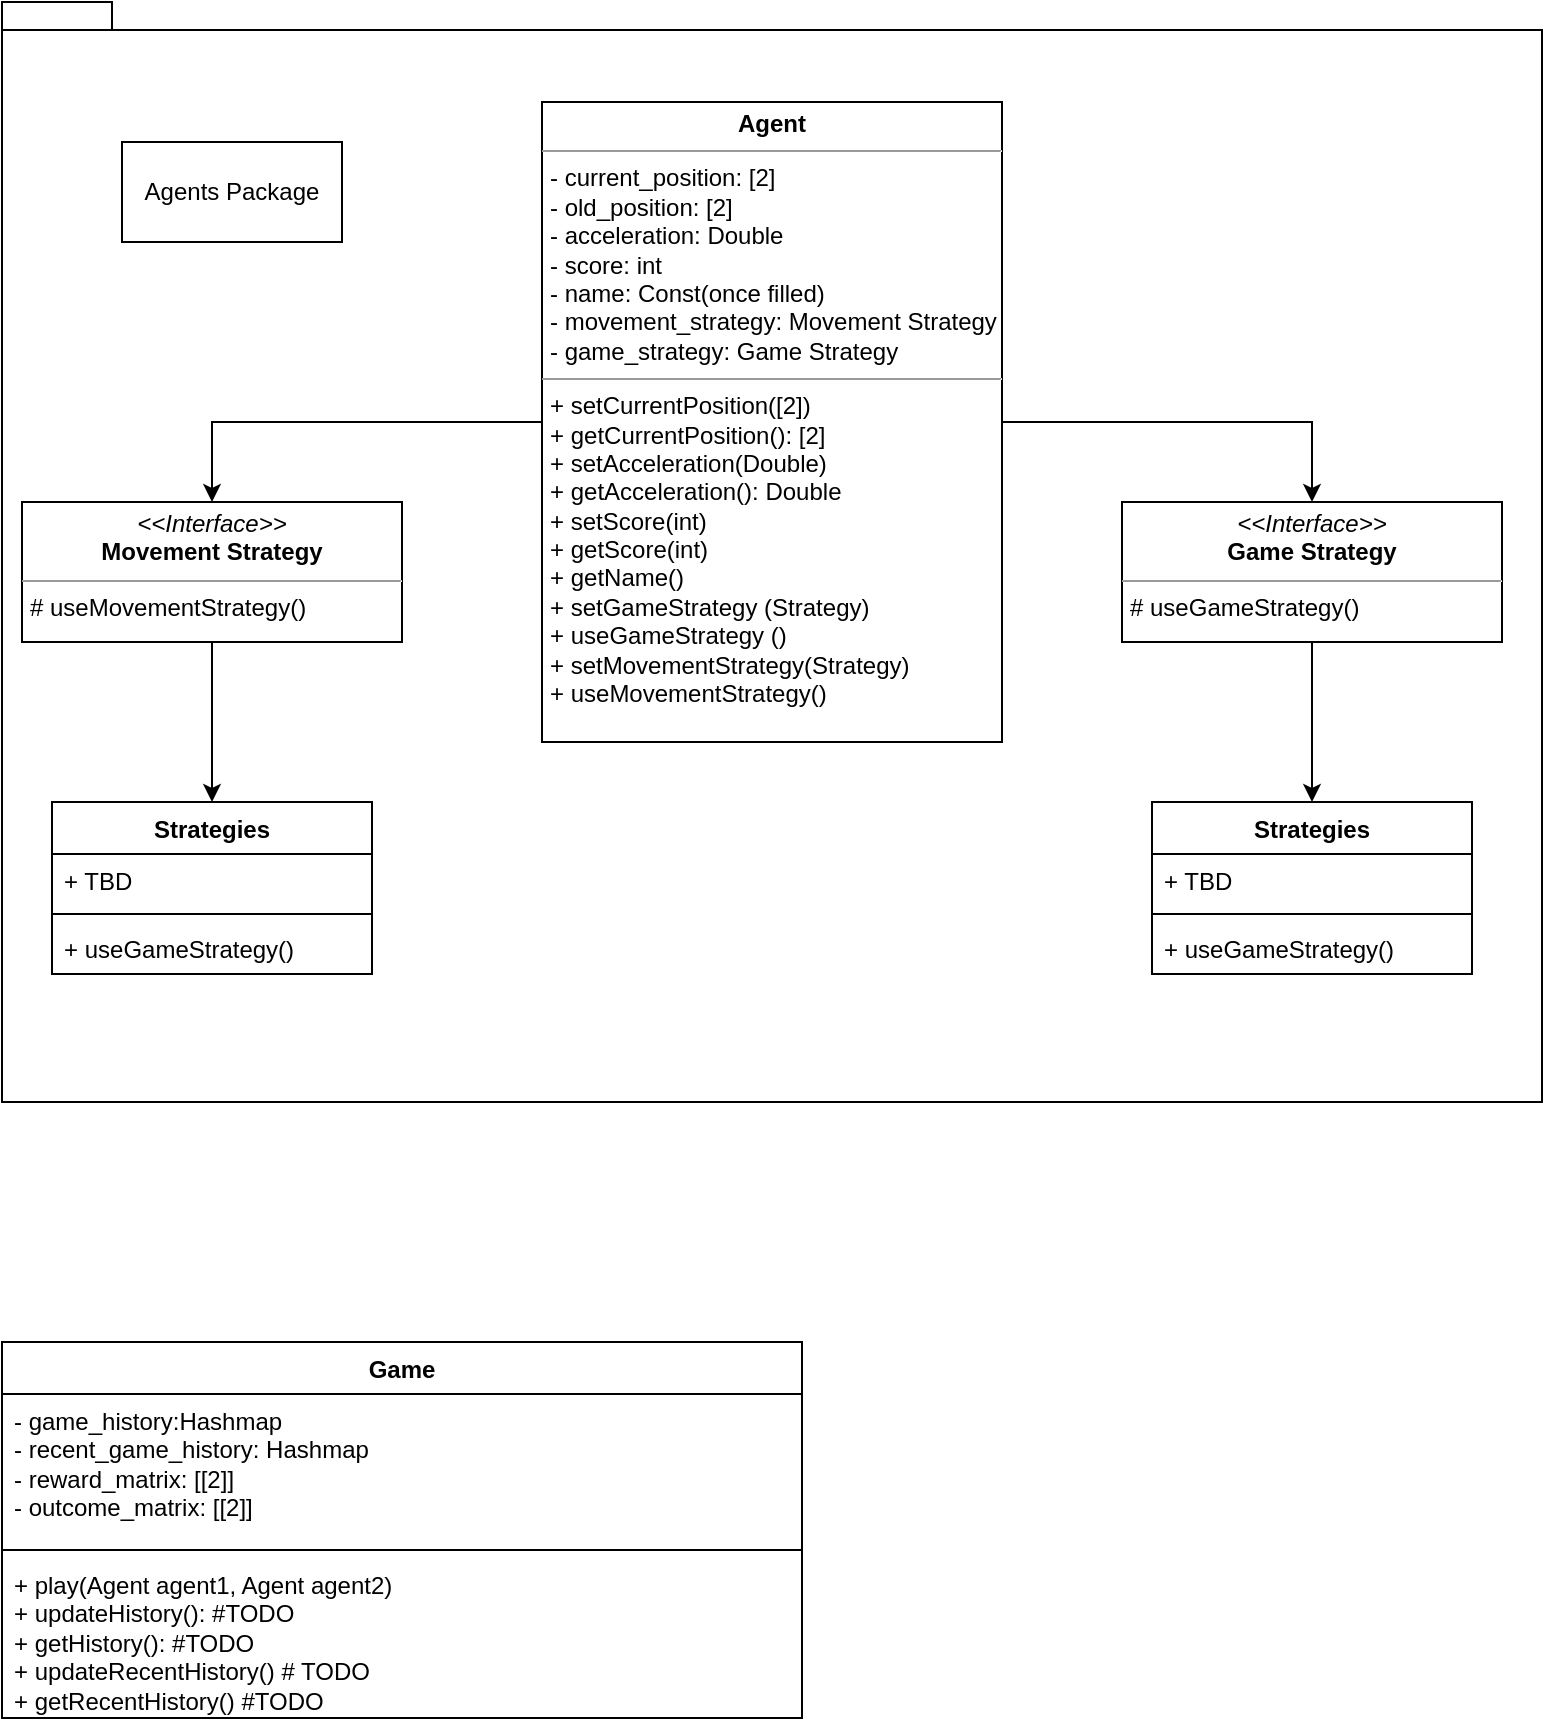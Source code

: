 <mxfile version="21.7.5" type="github">
  <diagram name="Page-1" id="c4acf3e9-155e-7222-9cf6-157b1a14988f">
    <mxGraphModel dx="913" dy="2661" grid="1" gridSize="10" guides="1" tooltips="1" connect="1" arrows="1" fold="1" page="1" pageScale="1" pageWidth="850" pageHeight="1100" background="none" math="0" shadow="0">
      <root>
        <mxCell id="0" />
        <mxCell id="1" parent="0" />
        <mxCell id="72HuINpgx5d1N0AVzlZm-28" value="" style="group" parent="1" vertex="1" connectable="0">
          <mxGeometry x="80" y="-1110" width="770" height="550" as="geometry" />
        </mxCell>
        <mxCell id="72HuINpgx5d1N0AVzlZm-26" value="" style="group" parent="72HuINpgx5d1N0AVzlZm-28" vertex="1" connectable="0">
          <mxGeometry width="770" height="550" as="geometry" />
        </mxCell>
        <mxCell id="72HuINpgx5d1N0AVzlZm-25" value="" style="shape=folder;fontStyle=1;spacingTop=10;tabWidth=40;tabHeight=14;tabPosition=left;html=1;whiteSpace=wrap;" parent="72HuINpgx5d1N0AVzlZm-26" vertex="1">
          <mxGeometry width="770" height="550" as="geometry" />
        </mxCell>
        <mxCell id="72HuINpgx5d1N0AVzlZm-1" value="&lt;p style=&quot;margin:0px;margin-top:4px;text-align:center;&quot;&gt;&lt;b&gt;Agent&lt;/b&gt;&lt;br&gt;&lt;/p&gt;&lt;hr size=&quot;1&quot;&gt;&lt;p style=&quot;margin:0px;margin-left:4px;&quot;&gt;- current_position: [2]&lt;br&gt;- old_position: [2]&lt;/p&gt;&lt;p style=&quot;margin:0px;margin-left:4px;&quot;&gt;- acceleration: Double&lt;/p&gt;&lt;p style=&quot;margin:0px;margin-left:4px;&quot;&gt;- score: int&lt;/p&gt;&lt;p style=&quot;margin:0px;margin-left:4px;&quot;&gt;- name: Const(once filled)&lt;/p&gt;&lt;p style=&quot;margin:0px;margin-left:4px;&quot;&gt;- movement_strategy: Movement Strategy&lt;/p&gt;&lt;p style=&quot;margin:0px;margin-left:4px;&quot;&gt;- game_strategy: Game Strategy&lt;br&gt;&lt;/p&gt;&lt;hr size=&quot;1&quot;&gt;&lt;p style=&quot;margin:0px;margin-left:4px;&quot;&gt;+ setCurrentPosition([2])&lt;br&gt;+ getCurrentPosition(): [2]&lt;/p&gt;&lt;p style=&quot;margin:0px;margin-left:4px;&quot;&gt;+ setAcceleration(Double)&lt;br&gt;+ getAcceleration(): Double&lt;/p&gt;&lt;p style=&quot;margin:0px;margin-left:4px;&quot;&gt;+ setScore(int)&lt;/p&gt;&lt;p style=&quot;margin:0px;margin-left:4px;&quot;&gt;+ getScore(int)&lt;/p&gt;&lt;p style=&quot;margin:0px;margin-left:4px;&quot;&gt;+ getName()&lt;br&gt;&lt;/p&gt;&lt;p style=&quot;margin:0px;margin-left:4px;&quot;&gt;+ setGameStrategy (Strategy)&lt;br&gt;&lt;/p&gt;&lt;p style=&quot;margin:0px;margin-left:4px;&quot;&gt;+ useGameStrategy ()&lt;/p&gt;&lt;p style=&quot;margin:0px;margin-left:4px;&quot;&gt;+ setMovementStrategy(Strategy)&lt;br&gt;&lt;/p&gt;&lt;p style=&quot;margin:0px;margin-left:4px;&quot;&gt;+ useMovementStrategy()&lt;/p&gt;" style="verticalAlign=top;align=left;overflow=fill;fontSize=12;fontFamily=Helvetica;html=1;whiteSpace=wrap;" parent="72HuINpgx5d1N0AVzlZm-26" vertex="1">
          <mxGeometry x="270" y="50" width="230" height="320" as="geometry" />
        </mxCell>
        <mxCell id="72HuINpgx5d1N0AVzlZm-10" value="&lt;p style=&quot;margin:0px;margin-top:4px;text-align:center;&quot;&gt;&lt;i&gt;&amp;lt;&amp;lt;Interface&amp;gt;&amp;gt;&lt;/i&gt;&lt;br&gt;&lt;b&gt;Game Strategy&lt;/b&gt;&lt;br&gt;&lt;/p&gt;&lt;hr size=&quot;1&quot;&gt;&lt;p style=&quot;margin:0px;margin-left:4px;&quot;&gt;# useGameStrategy()&lt;br&gt;&lt;/p&gt;" style="verticalAlign=top;align=left;overflow=fill;fontSize=12;fontFamily=Helvetica;html=1;whiteSpace=wrap;" parent="72HuINpgx5d1N0AVzlZm-26" vertex="1">
          <mxGeometry x="560" y="250" width="190" height="70" as="geometry" />
        </mxCell>
        <mxCell id="72HuINpgx5d1N0AVzlZm-9" style="edgeStyle=orthogonalEdgeStyle;rounded=0;orthogonalLoop=1;jettySize=auto;html=1;exitX=1;exitY=0.5;exitDx=0;exitDy=0;entryX=0.5;entryY=0;entryDx=0;entryDy=0;" parent="72HuINpgx5d1N0AVzlZm-26" source="72HuINpgx5d1N0AVzlZm-1" target="72HuINpgx5d1N0AVzlZm-10" edge="1">
          <mxGeometry relative="1" as="geometry">
            <mxPoint x="600" y="165" as="targetPoint" />
          </mxGeometry>
        </mxCell>
        <mxCell id="72HuINpgx5d1N0AVzlZm-11" value="&lt;p style=&quot;margin:0px;margin-top:4px;text-align:center;&quot;&gt;&lt;i&gt;&amp;lt;&amp;lt;Interface&amp;gt;&amp;gt;&lt;/i&gt;&lt;br&gt;&lt;b&gt;Movement Strategy&lt;/b&gt;&lt;br&gt;&lt;/p&gt;&lt;hr size=&quot;1&quot;&gt;&lt;p style=&quot;margin:0px;margin-left:4px;&quot;&gt;# useMovementStrategy()&lt;br&gt;&lt;/p&gt;" style="verticalAlign=top;align=left;overflow=fill;fontSize=12;fontFamily=Helvetica;html=1;whiteSpace=wrap;" parent="72HuINpgx5d1N0AVzlZm-26" vertex="1">
          <mxGeometry x="10" y="250" width="190" height="70" as="geometry" />
        </mxCell>
        <mxCell id="72HuINpgx5d1N0AVzlZm-8" style="edgeStyle=orthogonalEdgeStyle;rounded=0;orthogonalLoop=1;jettySize=auto;html=1;exitX=0;exitY=0.5;exitDx=0;exitDy=0;entryX=0.5;entryY=0;entryDx=0;entryDy=0;" parent="72HuINpgx5d1N0AVzlZm-26" source="72HuINpgx5d1N0AVzlZm-1" target="72HuINpgx5d1N0AVzlZm-11" edge="1">
          <mxGeometry relative="1" as="geometry">
            <mxPoint x="160" y="165" as="targetPoint" />
          </mxGeometry>
        </mxCell>
        <mxCell id="72HuINpgx5d1N0AVzlZm-15" value="Strategies" style="swimlane;fontStyle=1;align=center;verticalAlign=top;childLayout=stackLayout;horizontal=1;startSize=26;horizontalStack=0;resizeParent=1;resizeParentMax=0;resizeLast=0;collapsible=1;marginBottom=0;whiteSpace=wrap;html=1;" parent="72HuINpgx5d1N0AVzlZm-26" vertex="1">
          <mxGeometry x="575" y="400" width="160" height="86" as="geometry" />
        </mxCell>
        <mxCell id="72HuINpgx5d1N0AVzlZm-16" value="+ TBD" style="text;strokeColor=none;fillColor=none;align=left;verticalAlign=top;spacingLeft=4;spacingRight=4;overflow=hidden;rotatable=0;points=[[0,0.5],[1,0.5]];portConstraint=eastwest;whiteSpace=wrap;html=1;" parent="72HuINpgx5d1N0AVzlZm-15" vertex="1">
          <mxGeometry y="26" width="160" height="26" as="geometry" />
        </mxCell>
        <mxCell id="72HuINpgx5d1N0AVzlZm-17" value="" style="line;strokeWidth=1;fillColor=none;align=left;verticalAlign=middle;spacingTop=-1;spacingLeft=3;spacingRight=3;rotatable=0;labelPosition=right;points=[];portConstraint=eastwest;strokeColor=inherit;" parent="72HuINpgx5d1N0AVzlZm-15" vertex="1">
          <mxGeometry y="52" width="160" height="8" as="geometry" />
        </mxCell>
        <mxCell id="72HuINpgx5d1N0AVzlZm-18" value="+ useGameStrategy()" style="text;strokeColor=none;fillColor=none;align=left;verticalAlign=top;spacingLeft=4;spacingRight=4;overflow=hidden;rotatable=0;points=[[0,0.5],[1,0.5]];portConstraint=eastwest;whiteSpace=wrap;html=1;" parent="72HuINpgx5d1N0AVzlZm-15" vertex="1">
          <mxGeometry y="60" width="160" height="26" as="geometry" />
        </mxCell>
        <mxCell id="72HuINpgx5d1N0AVzlZm-14" value="" style="edgeStyle=orthogonalEdgeStyle;rounded=0;orthogonalLoop=1;jettySize=auto;html=1;entryX=0.5;entryY=0;entryDx=0;entryDy=0;" parent="72HuINpgx5d1N0AVzlZm-26" source="72HuINpgx5d1N0AVzlZm-10" target="72HuINpgx5d1N0AVzlZm-15" edge="1">
          <mxGeometry relative="1" as="geometry">
            <mxPoint x="655" y="400" as="targetPoint" />
          </mxGeometry>
        </mxCell>
        <mxCell id="72HuINpgx5d1N0AVzlZm-19" value="Strategies" style="swimlane;fontStyle=1;align=center;verticalAlign=top;childLayout=stackLayout;horizontal=1;startSize=26;horizontalStack=0;resizeParent=1;resizeParentMax=0;resizeLast=0;collapsible=1;marginBottom=0;whiteSpace=wrap;html=1;" parent="72HuINpgx5d1N0AVzlZm-26" vertex="1">
          <mxGeometry x="25" y="400" width="160" height="86" as="geometry" />
        </mxCell>
        <mxCell id="72HuINpgx5d1N0AVzlZm-20" value="+ TBD" style="text;strokeColor=none;fillColor=none;align=left;verticalAlign=top;spacingLeft=4;spacingRight=4;overflow=hidden;rotatable=0;points=[[0,0.5],[1,0.5]];portConstraint=eastwest;whiteSpace=wrap;html=1;" parent="72HuINpgx5d1N0AVzlZm-19" vertex="1">
          <mxGeometry y="26" width="160" height="26" as="geometry" />
        </mxCell>
        <mxCell id="72HuINpgx5d1N0AVzlZm-21" value="" style="line;strokeWidth=1;fillColor=none;align=left;verticalAlign=middle;spacingTop=-1;spacingLeft=3;spacingRight=3;rotatable=0;labelPosition=right;points=[];portConstraint=eastwest;strokeColor=inherit;" parent="72HuINpgx5d1N0AVzlZm-19" vertex="1">
          <mxGeometry y="52" width="160" height="8" as="geometry" />
        </mxCell>
        <mxCell id="72HuINpgx5d1N0AVzlZm-22" value="+ useGameStrategy()" style="text;strokeColor=none;fillColor=none;align=left;verticalAlign=top;spacingLeft=4;spacingRight=4;overflow=hidden;rotatable=0;points=[[0,0.5],[1,0.5]];portConstraint=eastwest;whiteSpace=wrap;html=1;" parent="72HuINpgx5d1N0AVzlZm-19" vertex="1">
          <mxGeometry y="60" width="160" height="26" as="geometry" />
        </mxCell>
        <mxCell id="72HuINpgx5d1N0AVzlZm-24" value="" style="edgeStyle=orthogonalEdgeStyle;rounded=0;orthogonalLoop=1;jettySize=auto;html=1;entryX=0.5;entryY=0;entryDx=0;entryDy=0;" parent="72HuINpgx5d1N0AVzlZm-26" source="72HuINpgx5d1N0AVzlZm-11" target="72HuINpgx5d1N0AVzlZm-19" edge="1">
          <mxGeometry relative="1" as="geometry">
            <mxPoint x="105" y="400" as="targetPoint" />
          </mxGeometry>
        </mxCell>
        <mxCell id="72HuINpgx5d1N0AVzlZm-27" value="Agents Package" style="html=1;whiteSpace=wrap;" parent="72HuINpgx5d1N0AVzlZm-28" vertex="1">
          <mxGeometry x="60" y="70" width="110" height="50" as="geometry" />
        </mxCell>
        <mxCell id="qqv_QNVCWLzeD9ir1zIb-1" value="Game" style="swimlane;fontStyle=1;align=center;verticalAlign=top;childLayout=stackLayout;horizontal=1;startSize=26;horizontalStack=0;resizeParent=1;resizeParentMax=0;resizeLast=0;collapsible=1;marginBottom=0;whiteSpace=wrap;html=1;" vertex="1" parent="1">
          <mxGeometry x="80" y="-440" width="400" height="188" as="geometry" />
        </mxCell>
        <mxCell id="qqv_QNVCWLzeD9ir1zIb-2" value="&lt;div&gt;- game_history:Hashmap&lt;/div&gt;&lt;div&gt;- recent_game_history: Hashmap&lt;/div&gt;&lt;div&gt;- reward_matrix: [[2]]&lt;/div&gt;&lt;div&gt;- outcome_matrix: [[2]]&lt;br&gt;&lt;/div&gt;" style="text;strokeColor=none;fillColor=none;align=left;verticalAlign=top;spacingLeft=4;spacingRight=4;overflow=hidden;rotatable=0;points=[[0,0.5],[1,0.5]];portConstraint=eastwest;whiteSpace=wrap;html=1;" vertex="1" parent="qqv_QNVCWLzeD9ir1zIb-1">
          <mxGeometry y="26" width="400" height="74" as="geometry" />
        </mxCell>
        <mxCell id="qqv_QNVCWLzeD9ir1zIb-3" value="" style="line;strokeWidth=1;fillColor=none;align=left;verticalAlign=middle;spacingTop=-1;spacingLeft=3;spacingRight=3;rotatable=0;labelPosition=right;points=[];portConstraint=eastwest;strokeColor=inherit;" vertex="1" parent="qqv_QNVCWLzeD9ir1zIb-1">
          <mxGeometry y="100" width="400" height="8" as="geometry" />
        </mxCell>
        <mxCell id="qqv_QNVCWLzeD9ir1zIb-4" value="&lt;div&gt;+ play(Agent agent1, Agent agent2)&lt;/div&gt;&lt;div&gt;+ updateHistory(): #TODO&lt;br&gt;&lt;/div&gt;&lt;div&gt;+ getHistory(): #TODO&lt;/div&gt;&lt;div&gt;+ updateRecentHistory() # TODO&lt;/div&gt;&lt;div&gt;+ getRecentHistory() #TODO&lt;br&gt;&lt;/div&gt;" style="text;strokeColor=none;fillColor=none;align=left;verticalAlign=top;spacingLeft=4;spacingRight=4;overflow=hidden;rotatable=0;points=[[0,0.5],[1,0.5]];portConstraint=eastwest;whiteSpace=wrap;html=1;" vertex="1" parent="qqv_QNVCWLzeD9ir1zIb-1">
          <mxGeometry y="108" width="400" height="80" as="geometry" />
        </mxCell>
      </root>
    </mxGraphModel>
  </diagram>
</mxfile>
